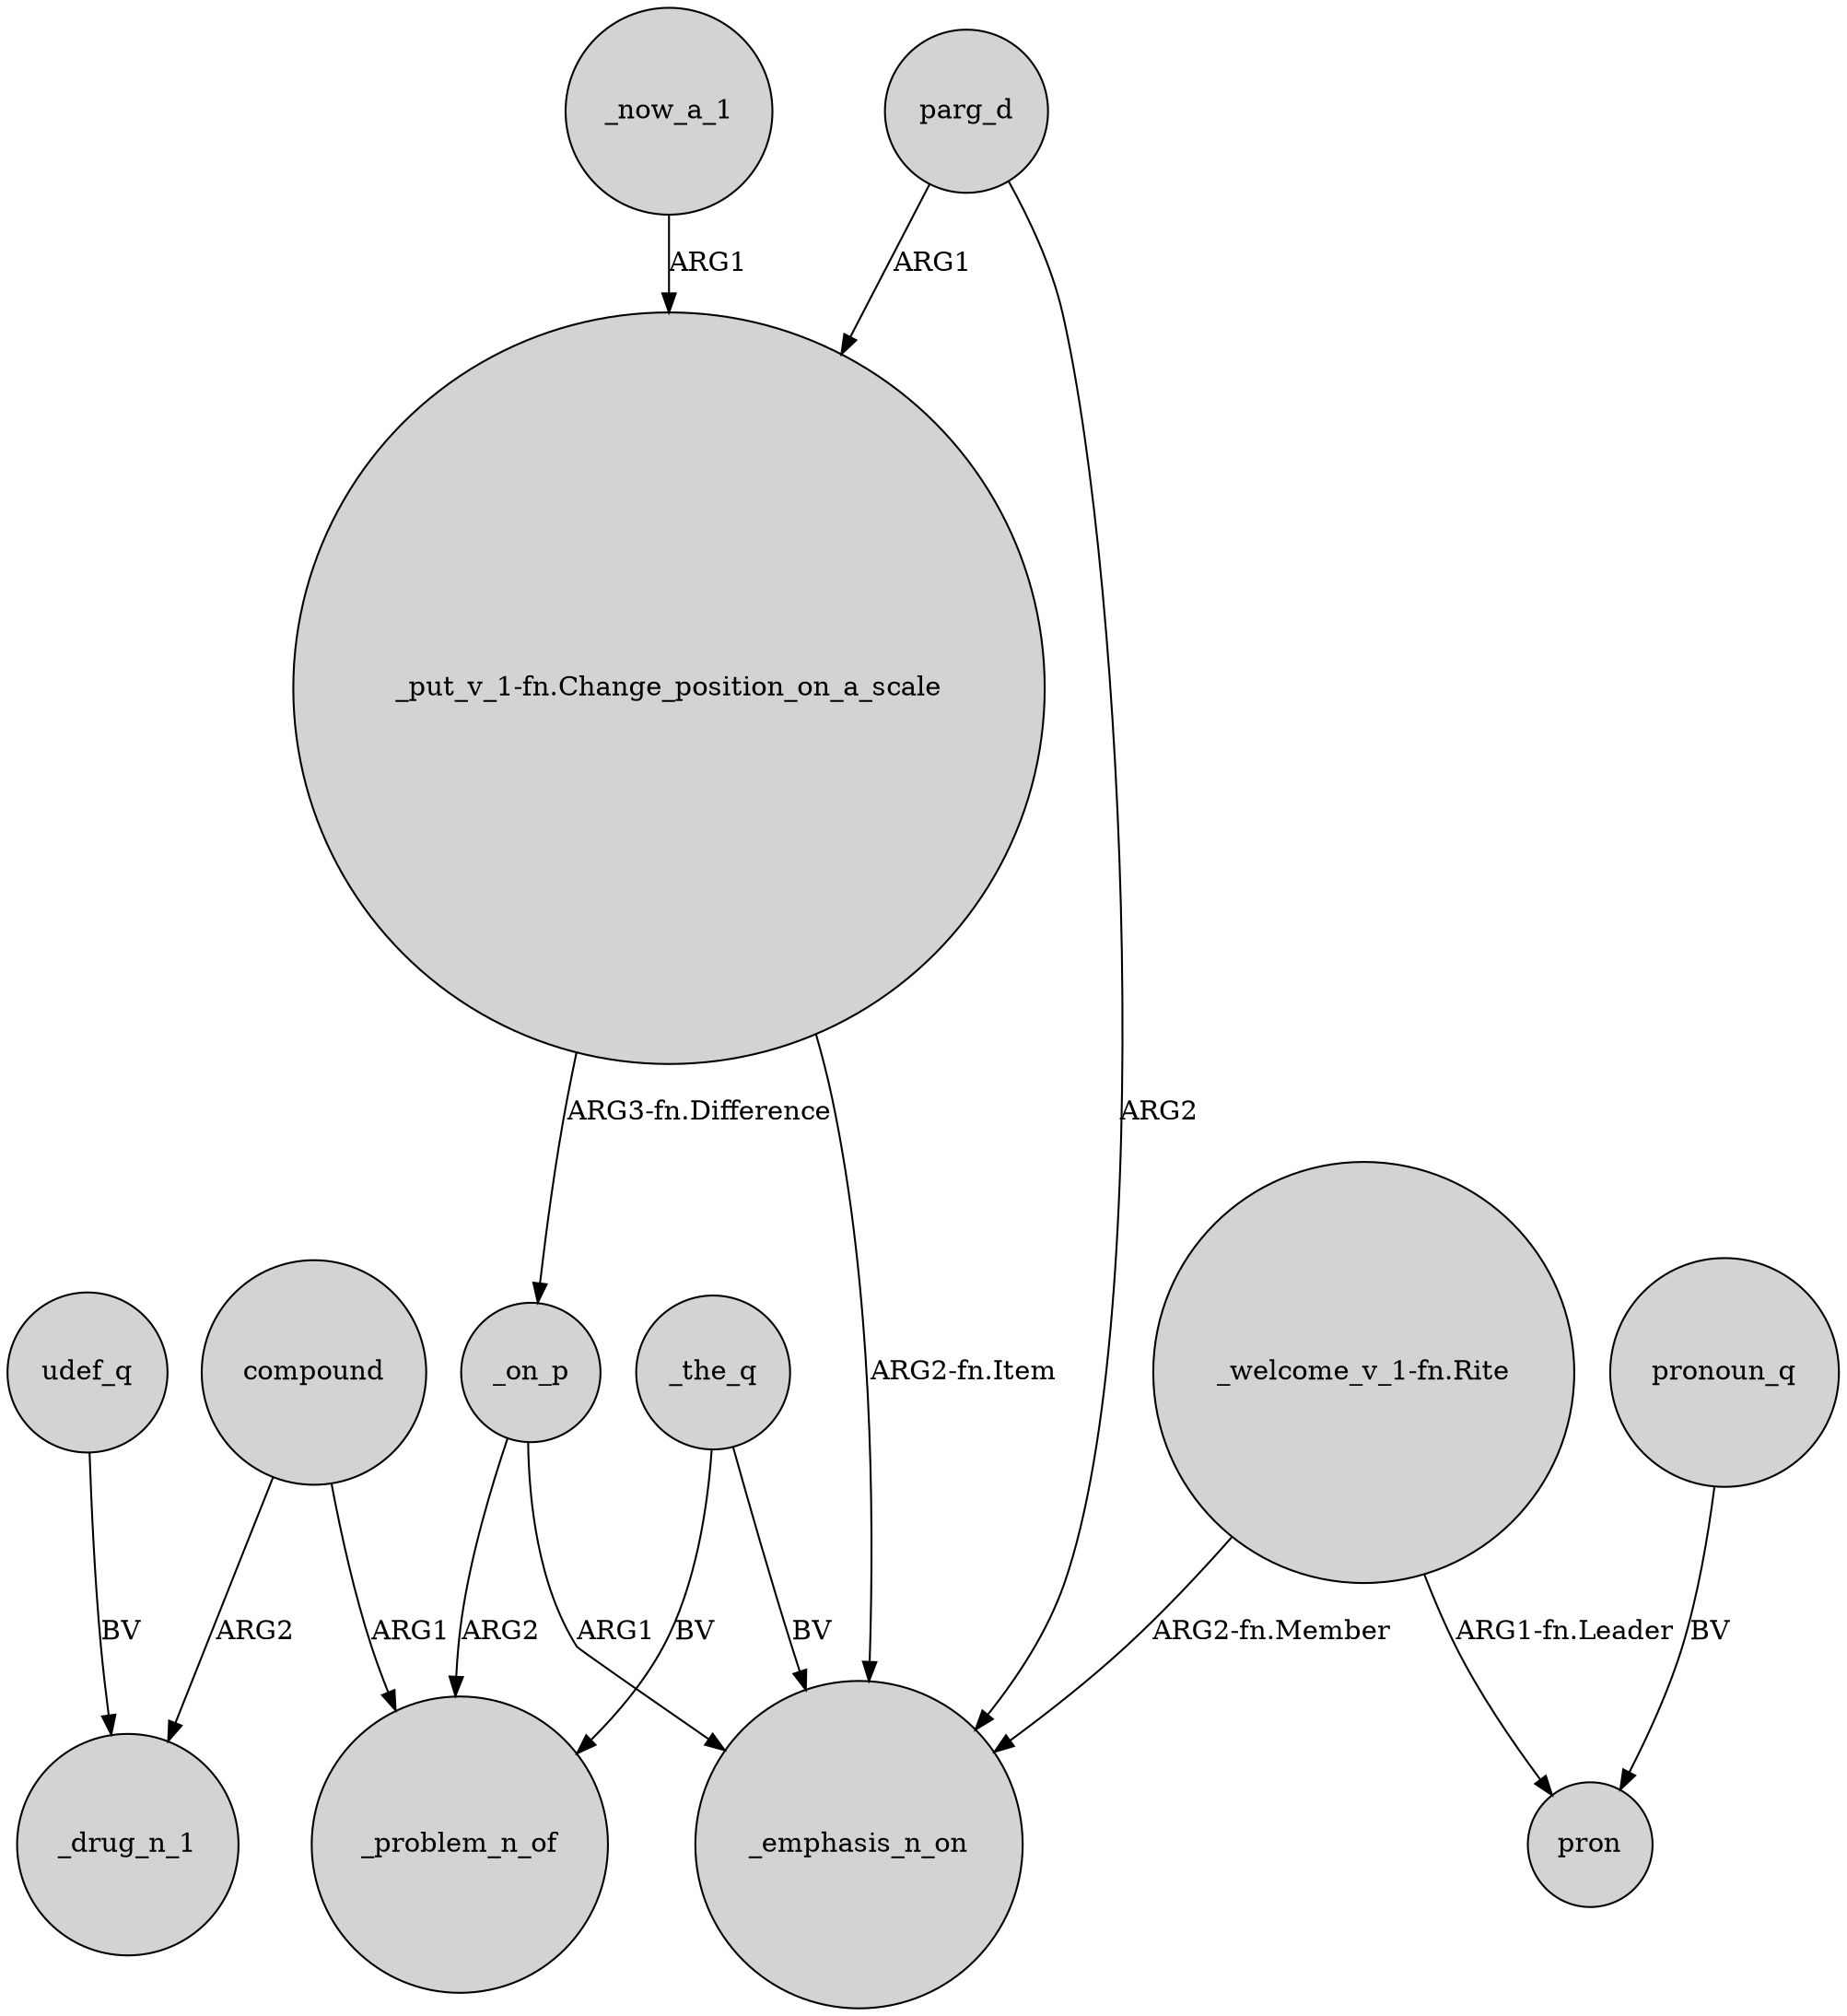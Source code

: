 digraph {
	node [shape=circle style=filled]
	compound -> _problem_n_of [label=ARG1]
	"_put_v_1-fn.Change_position_on_a_scale" -> _on_p [label="ARG3-fn.Difference"]
	"_put_v_1-fn.Change_position_on_a_scale" -> _emphasis_n_on [label="ARG2-fn.Item"]
	"_welcome_v_1-fn.Rite" -> _emphasis_n_on [label="ARG2-fn.Member"]
	parg_d -> "_put_v_1-fn.Change_position_on_a_scale" [label=ARG1]
	_now_a_1 -> "_put_v_1-fn.Change_position_on_a_scale" [label=ARG1]
	udef_q -> _drug_n_1 [label=BV]
	_on_p -> _problem_n_of [label=ARG2]
	_the_q -> _emphasis_n_on [label=BV]
	_on_p -> _emphasis_n_on [label=ARG1]
	_the_q -> _problem_n_of [label=BV]
	parg_d -> _emphasis_n_on [label=ARG2]
	pronoun_q -> pron [label=BV]
	"_welcome_v_1-fn.Rite" -> pron [label="ARG1-fn.Leader"]
	compound -> _drug_n_1 [label=ARG2]
}
